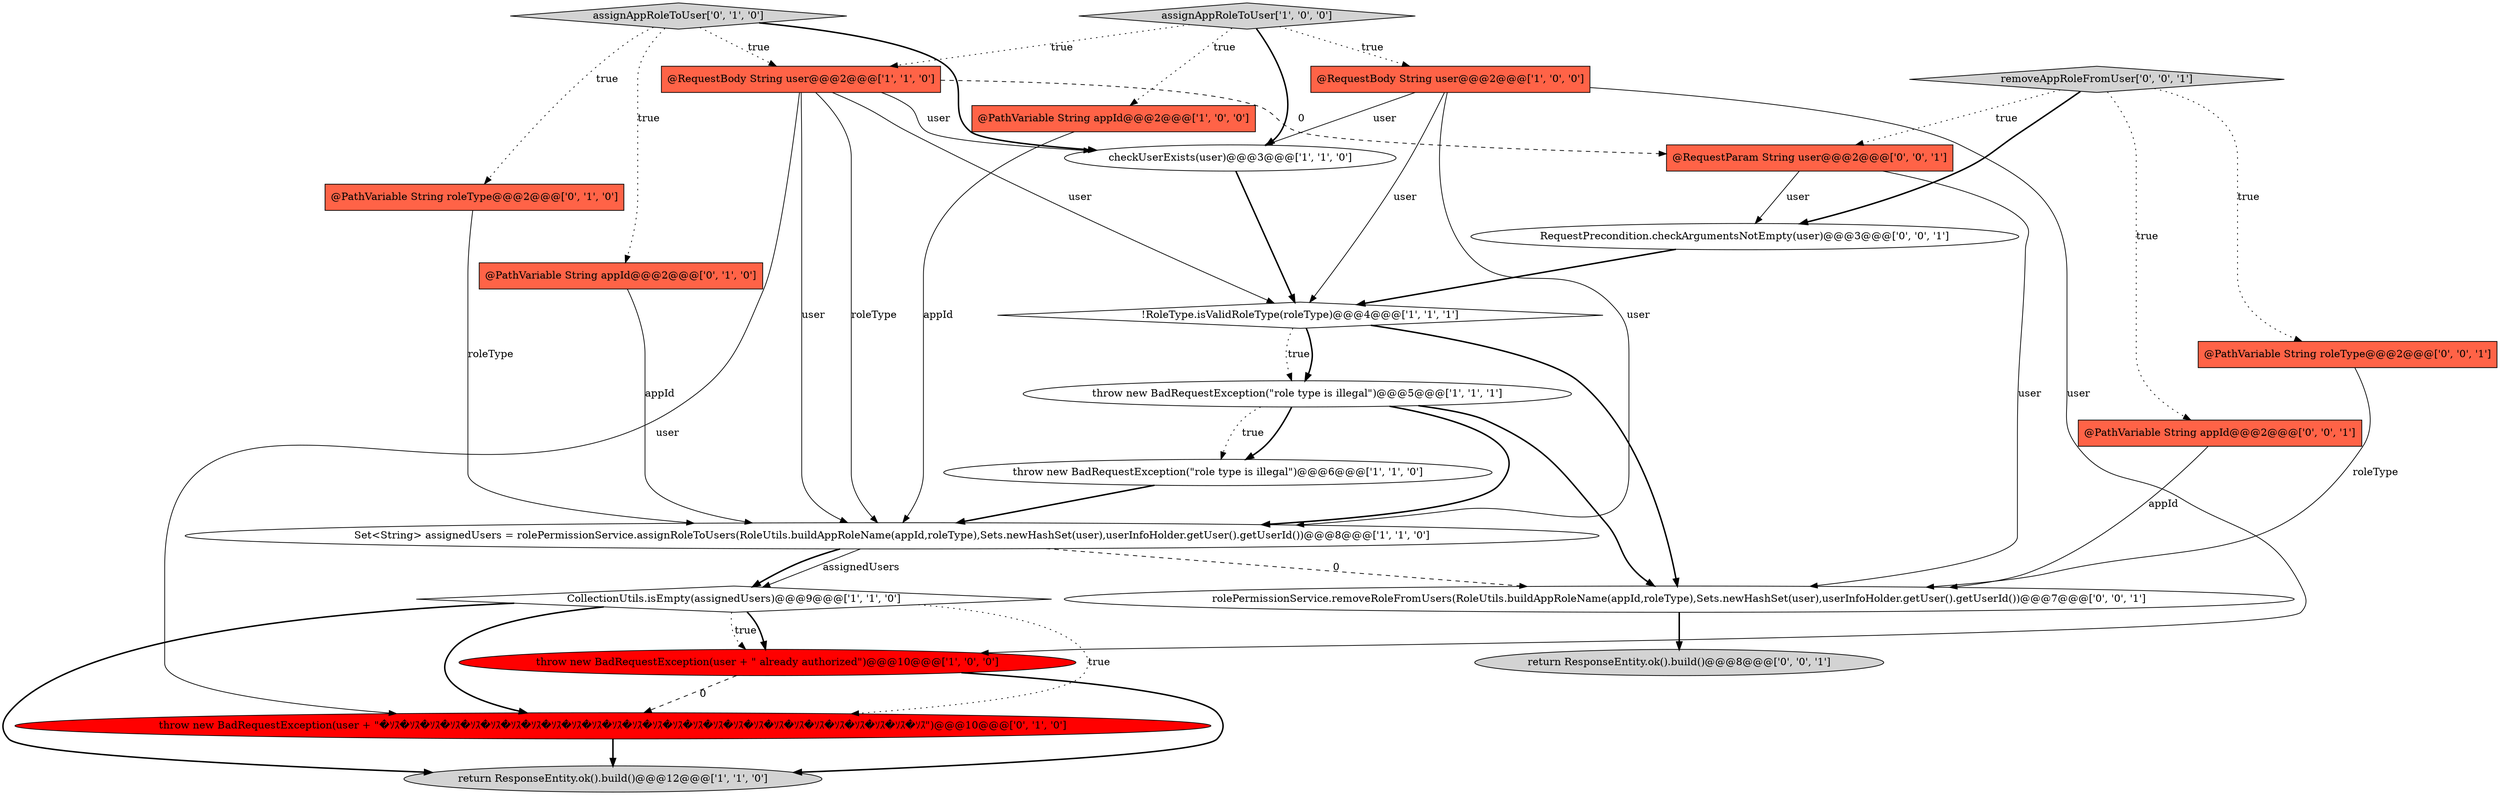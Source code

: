 digraph {
9 [style = filled, label = "@RequestBody String user@@@2@@@['1', '1', '0']", fillcolor = tomato, shape = box image = "AAA0AAABBB1BBB"];
19 [style = filled, label = "rolePermissionService.removeRoleFromUsers(RoleUtils.buildAppRoleName(appId,roleType),Sets.newHashSet(user),userInfoHolder.getUser().getUserId())@@@7@@@['0', '0', '1']", fillcolor = white, shape = ellipse image = "AAA0AAABBB3BBB"];
12 [style = filled, label = "@PathVariable String roleType@@@2@@@['0', '1', '0']", fillcolor = tomato, shape = box image = "AAA0AAABBB2BBB"];
20 [style = filled, label = "@RequestParam String user@@@2@@@['0', '0', '1']", fillcolor = tomato, shape = box image = "AAA0AAABBB3BBB"];
7 [style = filled, label = "throw new BadRequestException(user + \" already authorized\")@@@10@@@['1', '0', '0']", fillcolor = red, shape = ellipse image = "AAA1AAABBB1BBB"];
21 [style = filled, label = "RequestPrecondition.checkArgumentsNotEmpty(user)@@@3@@@['0', '0', '1']", fillcolor = white, shape = ellipse image = "AAA0AAABBB3BBB"];
4 [style = filled, label = "!RoleType.isValidRoleType(roleType)@@@4@@@['1', '1', '1']", fillcolor = white, shape = diamond image = "AAA0AAABBB1BBB"];
10 [style = filled, label = "Set<String> assignedUsers = rolePermissionService.assignRoleToUsers(RoleUtils.buildAppRoleName(appId,roleType),Sets.newHashSet(user),userInfoHolder.getUser().getUserId())@@@8@@@['1', '1', '0']", fillcolor = white, shape = ellipse image = "AAA0AAABBB1BBB"];
3 [style = filled, label = "@RequestBody String user@@@2@@@['1', '0', '0']", fillcolor = tomato, shape = box image = "AAA0AAABBB1BBB"];
8 [style = filled, label = "@PathVariable String appId@@@2@@@['1', '0', '0']", fillcolor = tomato, shape = box image = "AAA0AAABBB1BBB"];
11 [style = filled, label = "return ResponseEntity.ok().build()@@@12@@@['1', '1', '0']", fillcolor = lightgray, shape = ellipse image = "AAA0AAABBB1BBB"];
2 [style = filled, label = "CollectionUtils.isEmpty(assignedUsers)@@@9@@@['1', '1', '0']", fillcolor = white, shape = diamond image = "AAA0AAABBB1BBB"];
5 [style = filled, label = "throw new BadRequestException(\"role type is illegal\")@@@5@@@['1', '1', '1']", fillcolor = white, shape = ellipse image = "AAA0AAABBB1BBB"];
18 [style = filled, label = "@PathVariable String roleType@@@2@@@['0', '0', '1']", fillcolor = tomato, shape = box image = "AAA0AAABBB3BBB"];
13 [style = filled, label = "@PathVariable String appId@@@2@@@['0', '1', '0']", fillcolor = tomato, shape = box image = "AAA0AAABBB2BBB"];
0 [style = filled, label = "throw new BadRequestException(\"role type is illegal\")@@@6@@@['1', '1', '0']", fillcolor = white, shape = ellipse image = "AAA0AAABBB1BBB"];
22 [style = filled, label = "removeAppRoleFromUser['0', '0', '1']", fillcolor = lightgray, shape = diamond image = "AAA0AAABBB3BBB"];
16 [style = filled, label = "return ResponseEntity.ok().build()@@@8@@@['0', '0', '1']", fillcolor = lightgray, shape = ellipse image = "AAA0AAABBB3BBB"];
1 [style = filled, label = "assignAppRoleToUser['1', '0', '0']", fillcolor = lightgray, shape = diamond image = "AAA0AAABBB1BBB"];
15 [style = filled, label = "assignAppRoleToUser['0', '1', '0']", fillcolor = lightgray, shape = diamond image = "AAA0AAABBB2BBB"];
17 [style = filled, label = "@PathVariable String appId@@@2@@@['0', '0', '1']", fillcolor = tomato, shape = box image = "AAA0AAABBB3BBB"];
6 [style = filled, label = "checkUserExists(user)@@@3@@@['1', '1', '0']", fillcolor = white, shape = ellipse image = "AAA0AAABBB1BBB"];
14 [style = filled, label = "throw new BadRequestException(user + \"�ｿｽ�ｿｽ�ｿｽ�ｿｽ�ｿｽ�ｿｽ�ｿｽ�ｿｽ�ｿｽ�ｿｽ�ｿｽ�ｿｽ�ｿｽ�ｿｽ�ｿｽ�ｿｽ�ｿｽ�ｿｽ�ｿｽ�ｿｽ�ｿｽ�ｿｽ�ｿｽ�ｿｽ�ｿｽ�ｿｽ�ｿｽ\")@@@10@@@['0', '1', '0']", fillcolor = red, shape = ellipse image = "AAA1AAABBB2BBB"];
9->20 [style = dashed, label="0"];
5->10 [style = bold, label=""];
4->5 [style = dotted, label="true"];
7->11 [style = bold, label=""];
18->19 [style = solid, label="roleType"];
22->18 [style = dotted, label="true"];
10->19 [style = dashed, label="0"];
7->14 [style = dashed, label="0"];
20->19 [style = solid, label="user"];
12->10 [style = solid, label="roleType"];
9->10 [style = solid, label="user"];
17->19 [style = solid, label="appId"];
4->19 [style = bold, label=""];
22->21 [style = bold, label=""];
15->6 [style = bold, label=""];
3->7 [style = solid, label="user"];
5->0 [style = dotted, label="true"];
10->2 [style = solid, label="assignedUsers"];
15->9 [style = dotted, label="true"];
9->14 [style = solid, label="user"];
19->16 [style = bold, label=""];
1->3 [style = dotted, label="true"];
15->13 [style = dotted, label="true"];
5->19 [style = bold, label=""];
6->4 [style = bold, label=""];
0->10 [style = bold, label=""];
1->6 [style = bold, label=""];
22->20 [style = dotted, label="true"];
3->10 [style = solid, label="user"];
5->0 [style = bold, label=""];
2->7 [style = dotted, label="true"];
8->10 [style = solid, label="appId"];
13->10 [style = solid, label="appId"];
9->6 [style = solid, label="user"];
9->4 [style = solid, label="user"];
2->14 [style = bold, label=""];
1->9 [style = dotted, label="true"];
1->8 [style = dotted, label="true"];
15->12 [style = dotted, label="true"];
2->14 [style = dotted, label="true"];
22->17 [style = dotted, label="true"];
10->2 [style = bold, label=""];
20->21 [style = solid, label="user"];
2->7 [style = bold, label=""];
3->6 [style = solid, label="user"];
9->10 [style = solid, label="roleType"];
4->5 [style = bold, label=""];
14->11 [style = bold, label=""];
2->11 [style = bold, label=""];
3->4 [style = solid, label="user"];
21->4 [style = bold, label=""];
}
